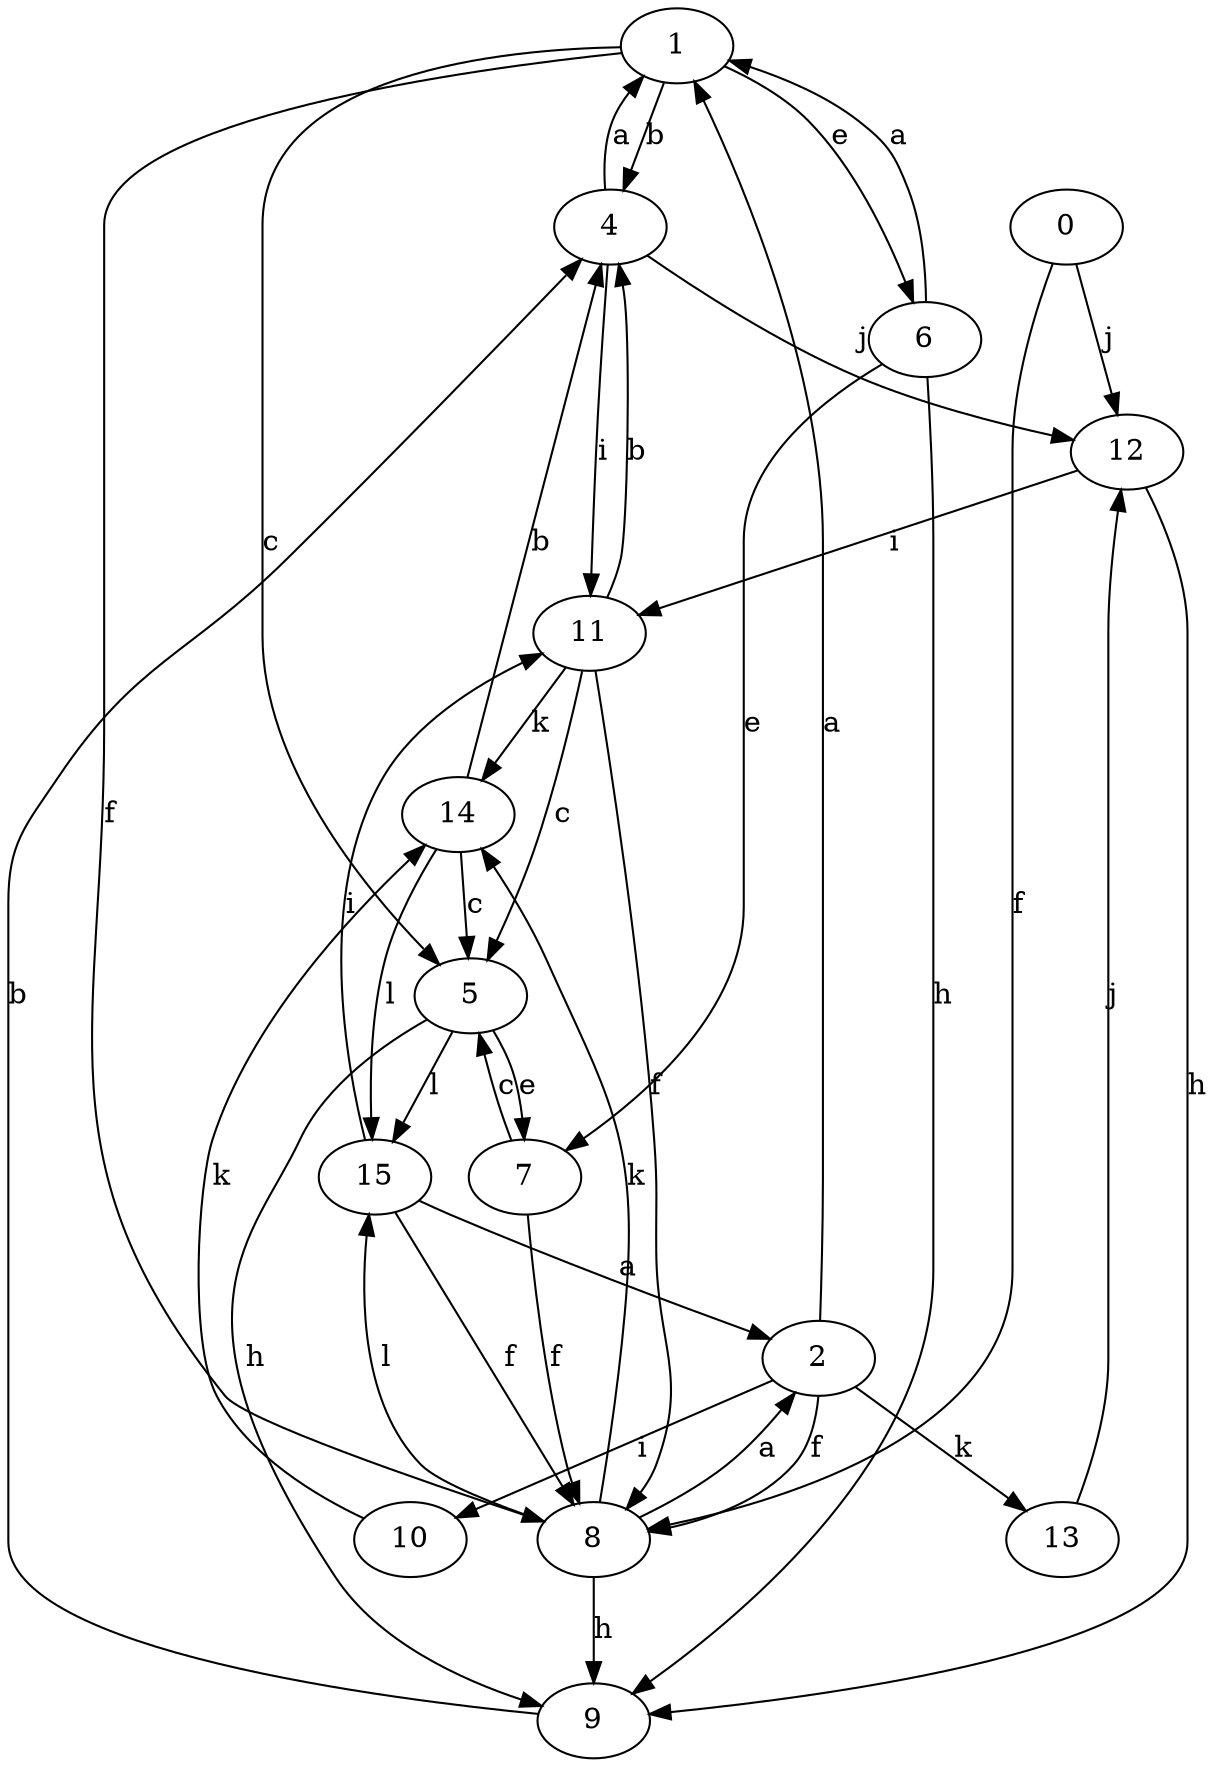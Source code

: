 strict digraph  {
1;
2;
4;
5;
0;
6;
7;
8;
9;
10;
11;
12;
13;
14;
15;
1 -> 4  [label=b];
1 -> 5  [label=c];
1 -> 6  [label=e];
1 -> 8  [label=f];
2 -> 1  [label=a];
2 -> 8  [label=f];
2 -> 10  [label=i];
2 -> 13  [label=k];
4 -> 1  [label=a];
4 -> 11  [label=i];
4 -> 12  [label=j];
5 -> 7  [label=e];
5 -> 9  [label=h];
5 -> 15  [label=l];
0 -> 8  [label=f];
0 -> 12  [label=j];
6 -> 1  [label=a];
6 -> 7  [label=e];
6 -> 9  [label=h];
7 -> 5  [label=c];
7 -> 8  [label=f];
8 -> 2  [label=a];
8 -> 9  [label=h];
8 -> 14  [label=k];
8 -> 15  [label=l];
9 -> 4  [label=b];
10 -> 14  [label=k];
11 -> 4  [label=b];
11 -> 5  [label=c];
11 -> 8  [label=f];
11 -> 14  [label=k];
12 -> 9  [label=h];
12 -> 11  [label=i];
13 -> 12  [label=j];
14 -> 4  [label=b];
14 -> 5  [label=c];
14 -> 15  [label=l];
15 -> 2  [label=a];
15 -> 8  [label=f];
15 -> 11  [label=i];
}
